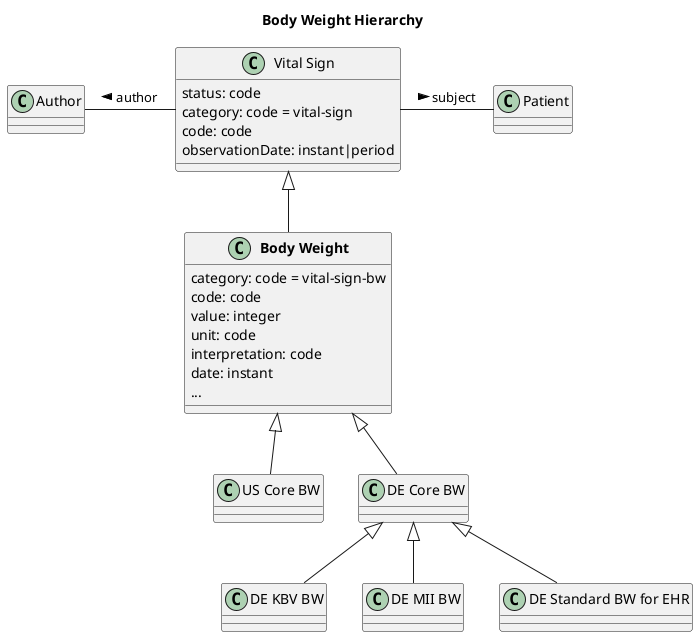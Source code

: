 @startuml

title Body Weight Hierarchy

class "Vital Sign" as vs {
    status: code
    category: code = vital-sign
    code: code
    observationDate: instant|period
}

class "**Body Weight**" as bw {
    category: code = vital-sign-bw
    code: code
    value: integer
    unit: code
    interpretation: code
    date: instant
    ...
}

class "Patient" as pat
class "Author" as aut

class "US Core BW" as usbw
class "DE Core BW" as debw
vs <|-- bw

vs -right- pat : subject >
vs -left- aut : author >

bw <|-- usbw
bw <|-- debw

class "DE KBV BW" as dekbvbw
class "DE MII BW" as demiibw
class "DE Standard BW for EHR" as deehrbw

debw <|-- dekbvbw
debw <|-- demiibw
debw <|-- deehrbw

@enduml